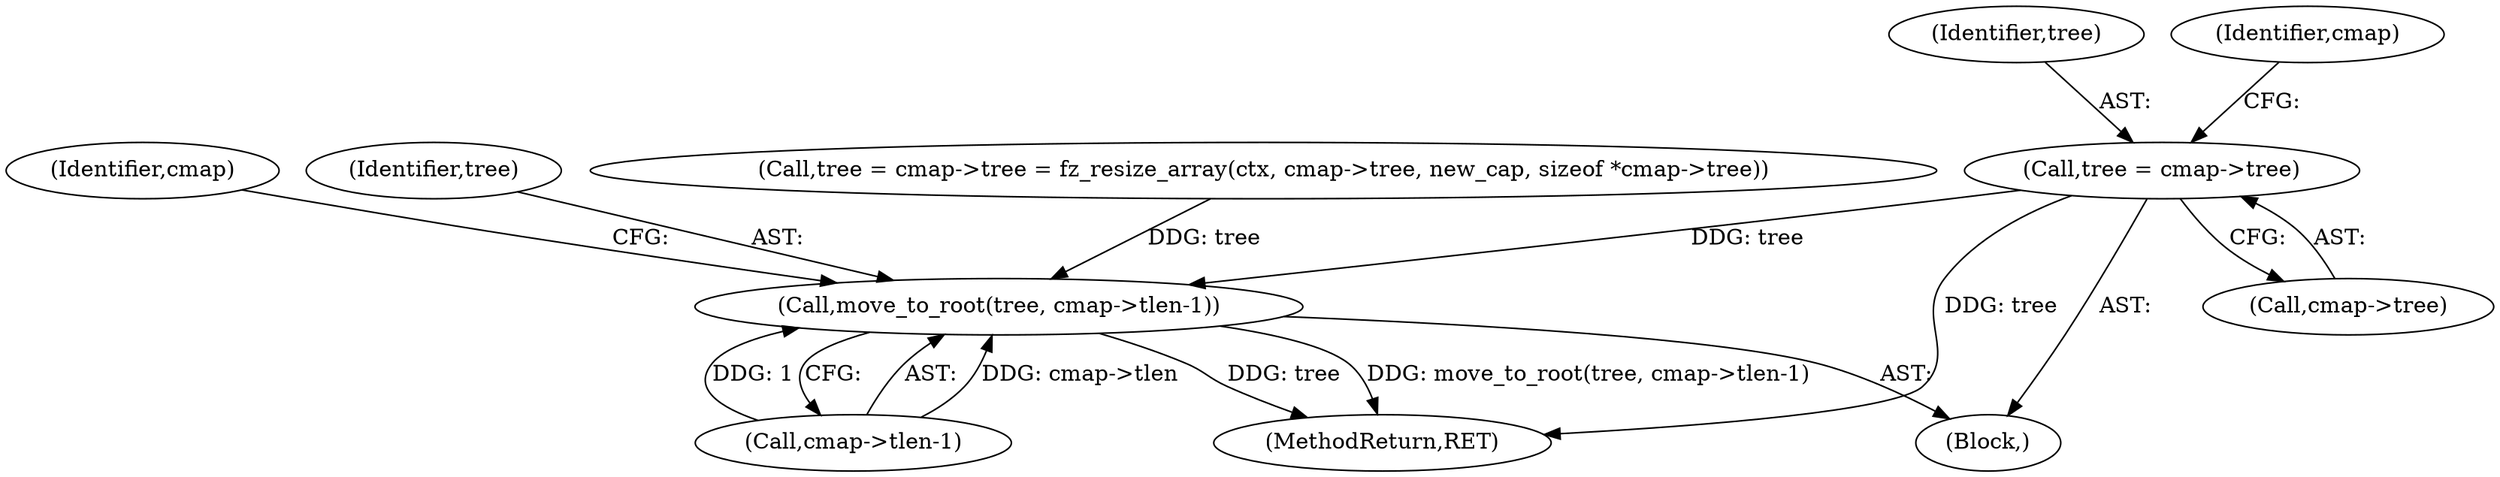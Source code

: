 digraph "0_ghostscript_71ceebcf56e682504da22c4035b39a2d451e8ffd@pointer" {
"1000134" [label="(Call,tree = cmap->tree)"];
"1000722" [label="(Call,move_to_root(tree, cmap->tlen-1))"];
"1000731" [label="(Identifier,cmap)"];
"1000723" [label="(Identifier,tree)"];
"1000724" [label="(Call,cmap->tlen-1)"];
"1000135" [label="(Identifier,tree)"];
"1000722" [label="(Call,move_to_root(tree, cmap->tlen-1))"];
"1000141" [label="(Identifier,cmap)"];
"1000583" [label="(Call,tree = cmap->tree = fz_resize_array(ctx, cmap->tree, new_cap, sizeof *cmap->tree))"];
"1000136" [label="(Call,cmap->tree)"];
"1000119" [label="(Block,)"];
"1000134" [label="(Call,tree = cmap->tree)"];
"1000757" [label="(MethodReturn,RET)"];
"1000134" -> "1000119"  [label="AST: "];
"1000134" -> "1000136"  [label="CFG: "];
"1000135" -> "1000134"  [label="AST: "];
"1000136" -> "1000134"  [label="AST: "];
"1000141" -> "1000134"  [label="CFG: "];
"1000134" -> "1000757"  [label="DDG: tree"];
"1000134" -> "1000722"  [label="DDG: tree"];
"1000722" -> "1000119"  [label="AST: "];
"1000722" -> "1000724"  [label="CFG: "];
"1000723" -> "1000722"  [label="AST: "];
"1000724" -> "1000722"  [label="AST: "];
"1000731" -> "1000722"  [label="CFG: "];
"1000722" -> "1000757"  [label="DDG: move_to_root(tree, cmap->tlen-1)"];
"1000722" -> "1000757"  [label="DDG: tree"];
"1000583" -> "1000722"  [label="DDG: tree"];
"1000724" -> "1000722"  [label="DDG: cmap->tlen"];
"1000724" -> "1000722"  [label="DDG: 1"];
}
